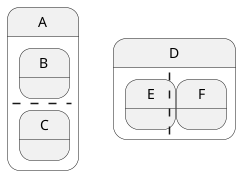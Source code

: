 {
  "sha1": "9eco7qrnc8j7f4l1iu0g5ib6u5rp6tx",
  "insertion": {
    "when": "2024-10-25T11:14:05.672Z",
    "url": "https://github.com/plantuml/plantuml/issues/1915",
    "user": "The-Lum"
  }
}
@startuml
state A {
  state B
  --
  state C
}

state D {
  state E
  ||
  state F
}
@enduml
